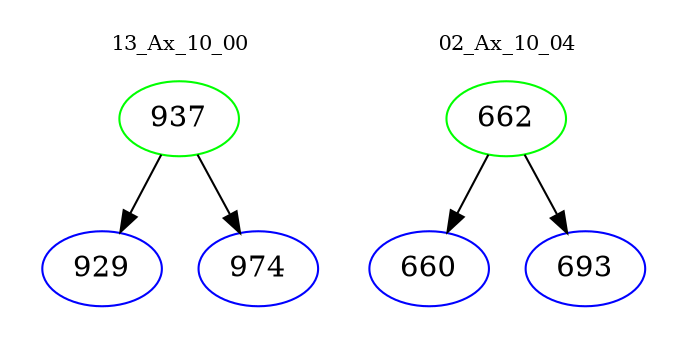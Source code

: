 digraph{
subgraph cluster_0 {
color = white
label = "13_Ax_10_00";
fontsize=10;
T0_937 [label="937", color="green"]
T0_937 -> T0_929 [color="black"]
T0_929 [label="929", color="blue"]
T0_937 -> T0_974 [color="black"]
T0_974 [label="974", color="blue"]
}
subgraph cluster_1 {
color = white
label = "02_Ax_10_04";
fontsize=10;
T1_662 [label="662", color="green"]
T1_662 -> T1_660 [color="black"]
T1_660 [label="660", color="blue"]
T1_662 -> T1_693 [color="black"]
T1_693 [label="693", color="blue"]
}
}
